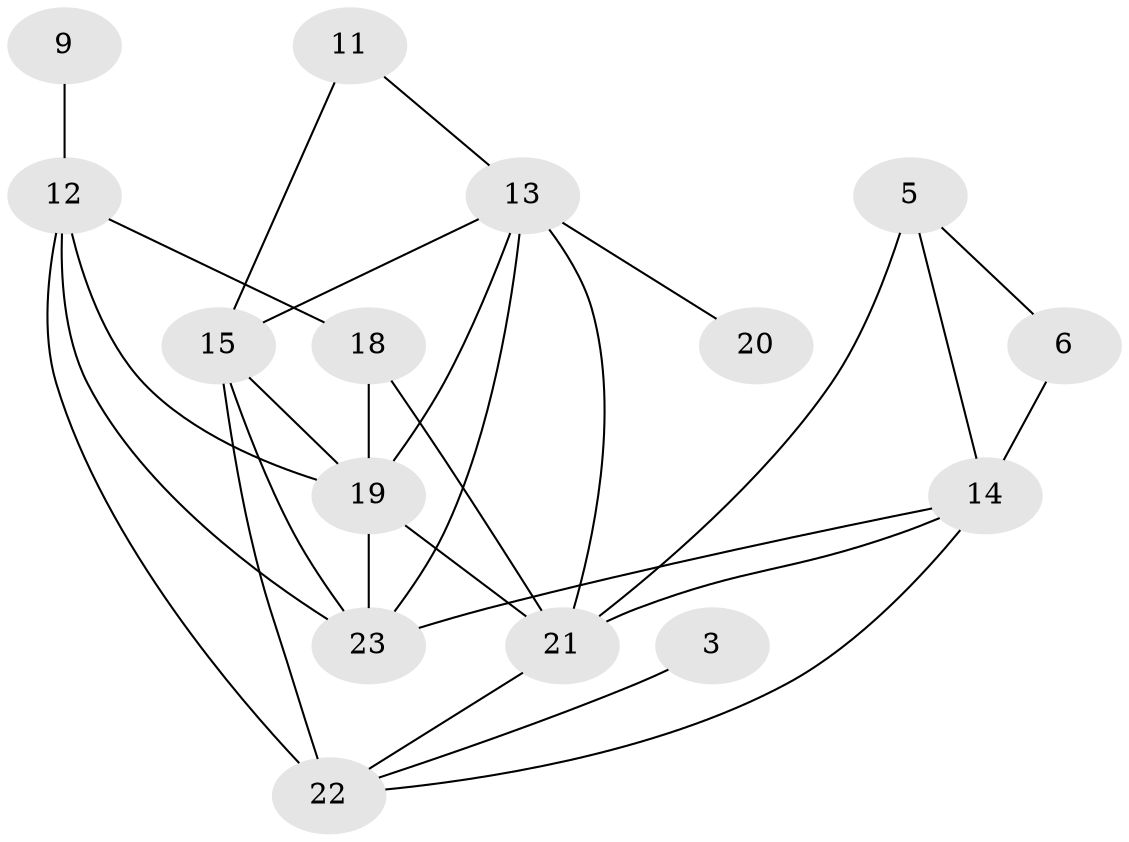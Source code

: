 // original degree distribution, {0: 0.1111111111111111, 1: 0.25925925925925924, 4: 0.14814814814814814, 3: 0.18518518518518517, 2: 0.2037037037037037, 5: 0.05555555555555555, 7: 0.018518518518518517, 6: 0.018518518518518517}
// Generated by graph-tools (version 1.1) at 2025/35/03/04/25 23:35:47]
// undirected, 15 vertices, 28 edges
graph export_dot {
  node [color=gray90,style=filled];
  3;
  5;
  6;
  9;
  11;
  12;
  13;
  14;
  15;
  18;
  19;
  20;
  21;
  22;
  23;
  3 -- 22 [weight=1.0];
  5 -- 6 [weight=1.0];
  5 -- 14 [weight=1.0];
  5 -- 21 [weight=2.0];
  6 -- 14 [weight=1.0];
  9 -- 12 [weight=1.0];
  11 -- 13 [weight=1.0];
  11 -- 15 [weight=1.0];
  12 -- 18 [weight=1.0];
  12 -- 19 [weight=1.0];
  12 -- 22 [weight=1.0];
  12 -- 23 [weight=1.0];
  13 -- 15 [weight=1.0];
  13 -- 19 [weight=1.0];
  13 -- 20 [weight=1.0];
  13 -- 21 [weight=1.0];
  13 -- 23 [weight=1.0];
  14 -- 21 [weight=1.0];
  14 -- 22 [weight=1.0];
  14 -- 23 [weight=1.0];
  15 -- 19 [weight=1.0];
  15 -- 22 [weight=2.0];
  15 -- 23 [weight=1.0];
  18 -- 19 [weight=1.0];
  18 -- 21 [weight=1.0];
  19 -- 21 [weight=2.0];
  19 -- 23 [weight=1.0];
  21 -- 22 [weight=1.0];
}
